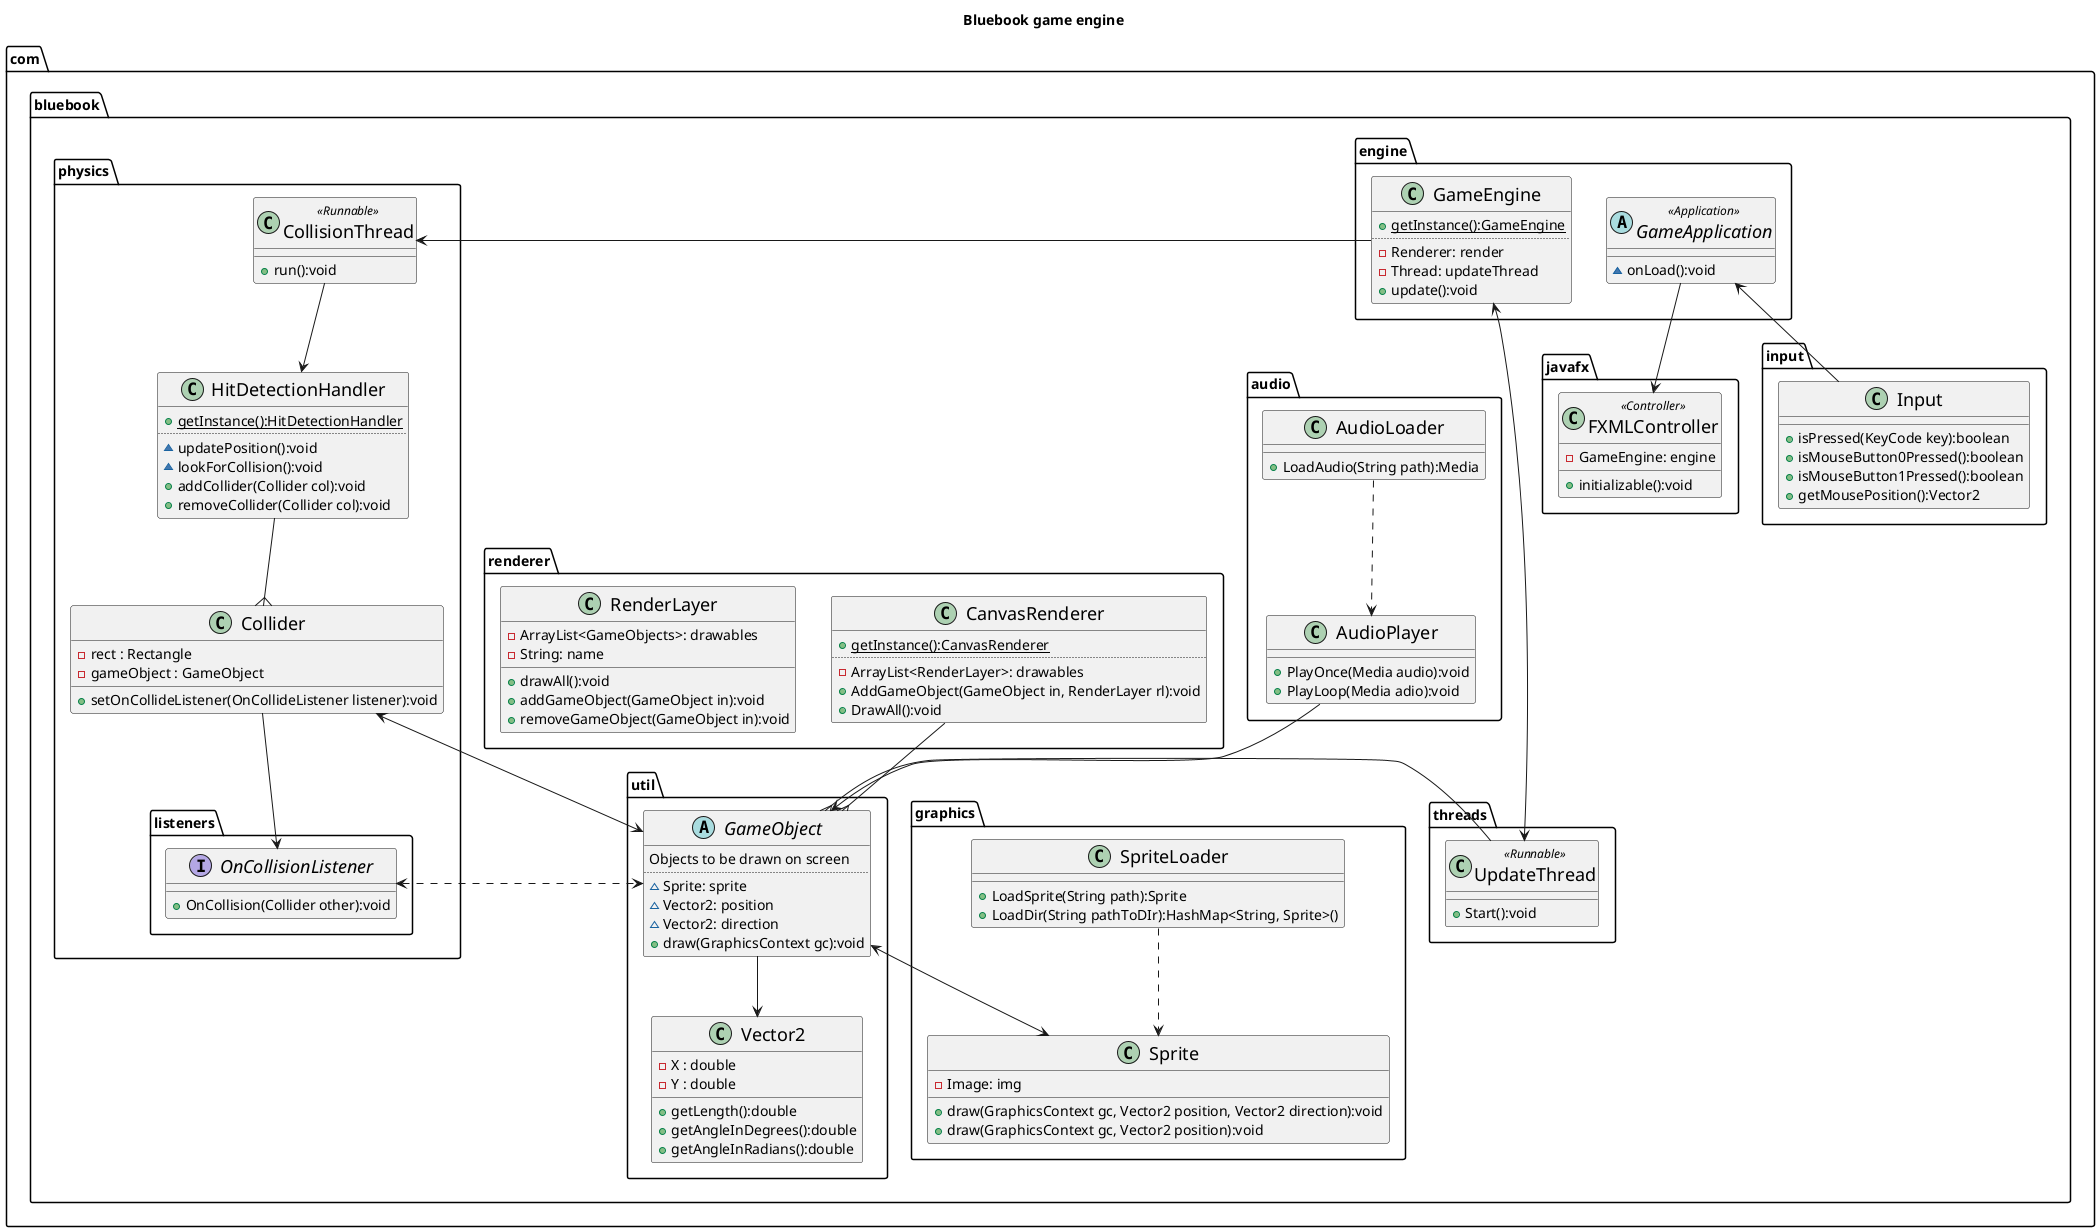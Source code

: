 @startuml
skinparam monochrome false
skinparam handwritten false

'skinparam backgroundColor #EEEBDC
skinparam classFontColor Black
skinparam classFontSize 18

skinparam abstract {
	BackgroundColor blue
	ArrowColor SeaGreen
	BorderColor pink
}

skinparam class {
	'BackgroundColor white
	'ArrowColor SeaGreen
	'BorderColor blue
}

title Bluebook game engine

package com.bluebook {
package javafx{
    class FXMLController <<Controller>>{
        +initializable():void
        -GameEngine: engine
    }
}

package engine {
    class GameEngine{
        {static}+getInstance():GameEngine
        ..
        -Renderer: render
        -Thread: updateThread
        +update():void
    }

    abstract class GameApplication <<Application>>{
        ~onLoad():void
    }
}

package audio {

    class AudioPlayer{
        +PlayOnce(Media audio):void
        +PlayLoop(Media adio):void
    }
    class AudioLoader{
        +LoadAudio(String path):Media
    }
}

package threads{
    class UpdateThread <<Runnable>>{
        +Start():void
    }
}

package  graphics{
    class SpriteLoader{
        +LoadSprite(String path):Sprite
        +LoadDir(String pathToDIr):HashMap<String, Sprite>()
    }

    class Sprite{
        -Image: img
        +draw(GraphicsContext gc, Vector2 position, Vector2 direction):void
        +draw(GraphicsContext gc, Vector2 position):void
    }

}

package renderer {

    class CanvasRenderer{
        {static}+getInstance():CanvasRenderer
        ..
        -ArrayList<RenderLayer>: drawables
        +AddGameObject(GameObject in, RenderLayer rl):void
        +DrawAll():void
    }

    class RenderLayer{
        -ArrayList<GameObjects>: drawables
        -String: name
        +drawAll():void
        +addGameObject(GameObject in):void
        +removeGameObject(GameObject in):void
    }

}

package util{
    abstract GameObject{
        Objects to be drawn on screen
        ..
        ~Sprite: sprite
        ~Vector2: position
        ~Vector2: direction
        +draw(GraphicsContext gc):void
    }

    class Vector2{
        -X : double
        -Y : double
        +getLength():double
        +getAngleInDegrees():double
        +getAngleInRadians():double
    }
}

package input{
    class Input{
        +isPressed(KeyCode key):boolean
        +isMouseButton0Pressed():boolean
        +isMouseButton1Pressed():boolean
        +getMousePosition():Vector2
    }
}

package physics{
    class Collider{
        -rect : Rectangle
        -gameObject : GameObject
        +setOnCollideListener(OnCollideListener listener):void
    }
    class HitDetectionHandler{
        {static}+getInstance():HitDetectionHandler
        ..
        ~updatePosition():void
        ~lookForCollision():void
        +addCollider(Collider col):void
        +removeCollider(Collider col):void
    }
    class CollisionThread <<Runnable>>{
        +run():void
    }
    package listeners{
       interface OnCollisionListener{
            +OnCollision(Collider other):void
       }
    }
}

' assoc
CollisionThread --> HitDetectionHandler
HitDetectionHandler --{ Collider
Collider <-RIGHT-> GameObject
Collider --> OnCollisionListener
GameObject --> Vector2
GameObject <--> Sprite
SpriteLoader ..> Sprite
AudioLoader ..>  AudioPlayer
AudioPlayer --> GameObject
GameApplication <-- Input
GameApplication --> FXMLController
GameEngine -RIGHT-> CollisionThread
GameEngine <--> UpdateThread
UpdateThread -LEFT-{ GameObject
CanvasRenderer --{ GameObject
OnCollisionListener <.RIGHT.> GameObject

/'

CollisionThread -[hidden]UP->HitDetectionHandler
FXMLController -[hidden]DOWN-> UpdateThread
RenderLayer -[hidden]DOWN-> input
GameEngine -[hidden]DOWN-> RenderLayer
Input -[hidden]LEFT-> FXMLController
GameObject -[hidden]LEFT-> FXMLController
UpdateThread -[hidden]RIGHT-> Sprite
Collider -[hidden]RIGHT-> RenderLayer
'/



@enduml
